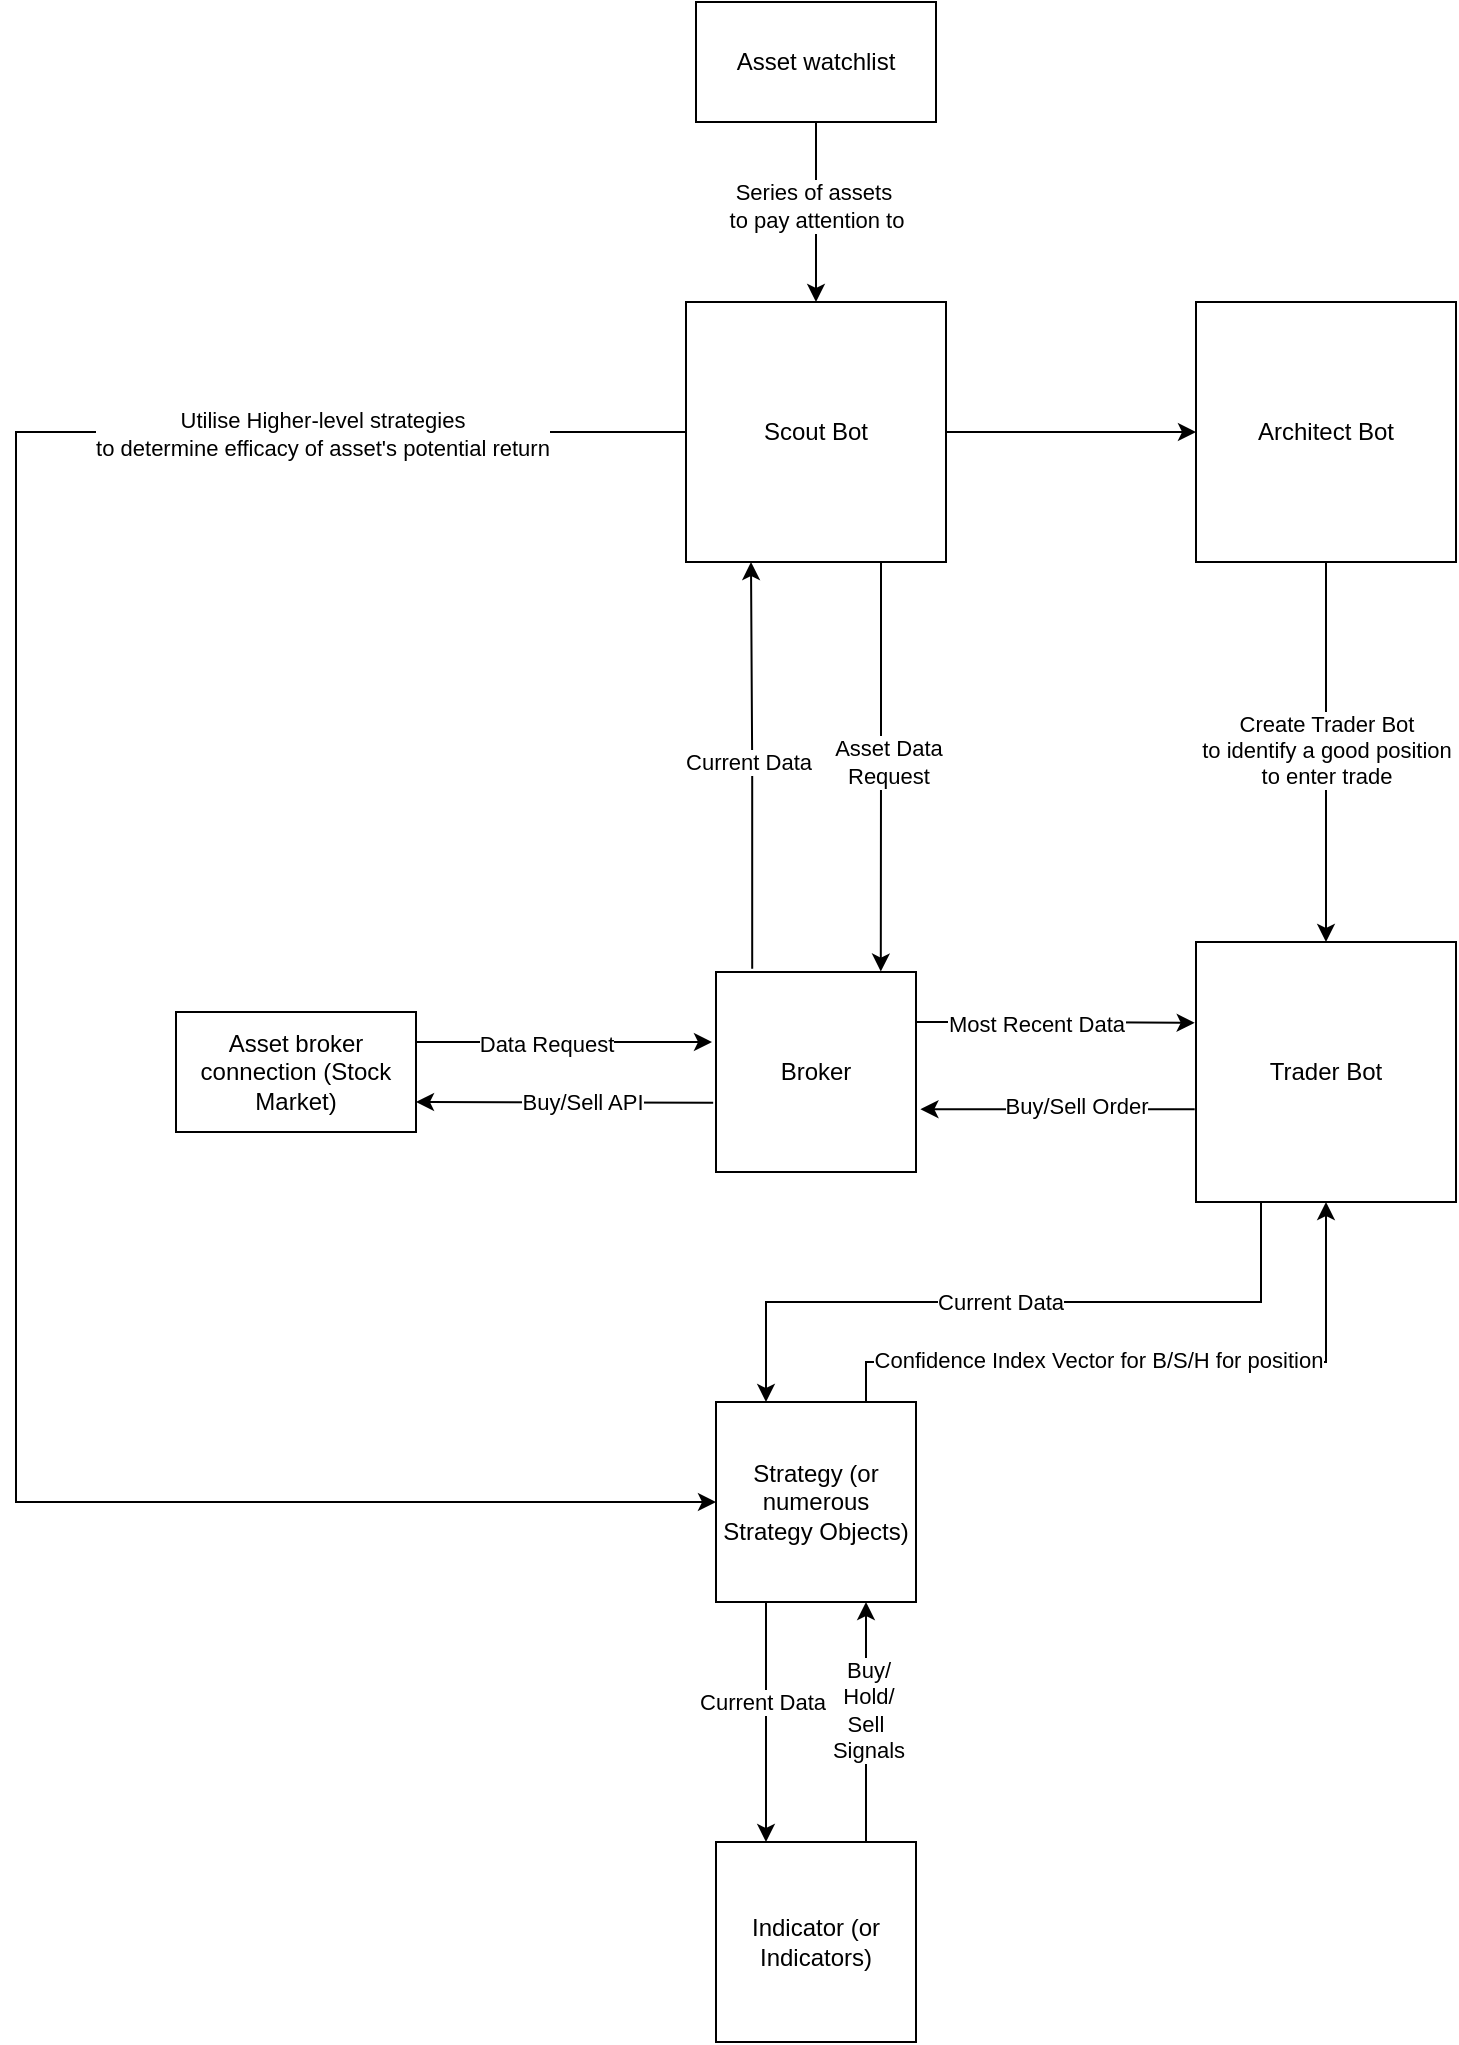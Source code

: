 <mxfile version="26.2.2">
  <diagram name="Page-1" id="FaeNN_bReVTmCNazX6wg">
    <mxGraphModel dx="1869" dy="1857" grid="1" gridSize="10" guides="1" tooltips="1" connect="1" arrows="1" fold="1" page="1" pageScale="1" pageWidth="827" pageHeight="1169" math="0" shadow="0">
      <root>
        <mxCell id="0" />
        <mxCell id="1" parent="0" />
        <mxCell id="UMajPe4foJJOFt-TKj5b-15" style="edgeStyle=orthogonalEdgeStyle;rounded=0;orthogonalLoop=1;jettySize=auto;html=1;exitX=0.25;exitY=1;exitDx=0;exitDy=0;entryX=0.25;entryY=0;entryDx=0;entryDy=0;" edge="1" parent="1" source="UMajPe4foJJOFt-TKj5b-1" target="UMajPe4foJJOFt-TKj5b-14">
          <mxGeometry relative="1" as="geometry" />
        </mxCell>
        <mxCell id="UMajPe4foJJOFt-TKj5b-16" value="Current Data" style="edgeLabel;html=1;align=center;verticalAlign=middle;resizable=0;points=[];" vertex="1" connectable="0" parent="UMajPe4foJJOFt-TKj5b-15">
          <mxGeometry x="0.038" relative="1" as="geometry">
            <mxPoint as="offset" />
          </mxGeometry>
        </mxCell>
        <mxCell id="UMajPe4foJJOFt-TKj5b-1" value="Trader Bot" style="whiteSpace=wrap;html=1;aspect=fixed;" vertex="1" parent="1">
          <mxGeometry x="370" y="170" width="130" height="130" as="geometry" />
        </mxCell>
        <mxCell id="UMajPe4foJJOFt-TKj5b-2" value="Broker" style="whiteSpace=wrap;html=1;aspect=fixed;" vertex="1" parent="1">
          <mxGeometry x="130" y="185" width="100" height="100" as="geometry" />
        </mxCell>
        <mxCell id="UMajPe4foJJOFt-TKj5b-3" value="Asset broker connection (Stock Market)" style="rounded=0;whiteSpace=wrap;html=1;" vertex="1" parent="1">
          <mxGeometry x="-140" y="205" width="120" height="60" as="geometry" />
        </mxCell>
        <mxCell id="UMajPe4foJJOFt-TKj5b-4" value="" style="endArrow=classic;html=1;rounded=0;exitX=1;exitY=0.25;exitDx=0;exitDy=0;entryX=-0.02;entryY=0.35;entryDx=0;entryDy=0;entryPerimeter=0;" edge="1" parent="1" source="UMajPe4foJJOFt-TKj5b-3" target="UMajPe4foJJOFt-TKj5b-2">
          <mxGeometry width="50" height="50" relative="1" as="geometry">
            <mxPoint x="390" y="450" as="sourcePoint" />
            <mxPoint x="440" y="400" as="targetPoint" />
          </mxGeometry>
        </mxCell>
        <mxCell id="UMajPe4foJJOFt-TKj5b-6" value="Data Request" style="edgeLabel;html=1;align=center;verticalAlign=middle;resizable=0;points=[];" vertex="1" connectable="0" parent="UMajPe4foJJOFt-TKj5b-4">
          <mxGeometry x="-0.049" y="-1" relative="1" as="geometry">
            <mxPoint x="-6" as="offset" />
          </mxGeometry>
        </mxCell>
        <mxCell id="UMajPe4foJJOFt-TKj5b-5" value="" style="endArrow=classic;html=1;rounded=0;exitX=-0.014;exitY=0.654;exitDx=0;exitDy=0;exitPerimeter=0;entryX=1;entryY=0.75;entryDx=0;entryDy=0;" edge="1" parent="1" source="UMajPe4foJJOFt-TKj5b-2" target="UMajPe4foJJOFt-TKj5b-3">
          <mxGeometry width="50" height="50" relative="1" as="geometry">
            <mxPoint x="140" y="330" as="sourcePoint" />
            <mxPoint x="190" y="280" as="targetPoint" />
          </mxGeometry>
        </mxCell>
        <mxCell id="UMajPe4foJJOFt-TKj5b-7" value="Buy/Sell API" style="edgeLabel;html=1;align=center;verticalAlign=middle;resizable=0;points=[];" vertex="1" connectable="0" parent="UMajPe4foJJOFt-TKj5b-5">
          <mxGeometry x="0.055" relative="1" as="geometry">
            <mxPoint x="13" as="offset" />
          </mxGeometry>
        </mxCell>
        <mxCell id="UMajPe4foJJOFt-TKj5b-8" value="" style="endArrow=classic;html=1;rounded=0;exitX=-0.005;exitY=0.643;exitDx=0;exitDy=0;exitPerimeter=0;entryX=1.022;entryY=0.686;entryDx=0;entryDy=0;entryPerimeter=0;" edge="1" parent="1" source="UMajPe4foJJOFt-TKj5b-1" target="UMajPe4foJJOFt-TKj5b-2">
          <mxGeometry width="50" height="50" relative="1" as="geometry">
            <mxPoint x="320" y="310" as="sourcePoint" />
            <mxPoint x="370" y="260" as="targetPoint" />
          </mxGeometry>
        </mxCell>
        <mxCell id="UMajPe4foJJOFt-TKj5b-9" value="Buy/Sell Order" style="edgeLabel;html=1;align=center;verticalAlign=middle;resizable=0;points=[];" vertex="1" connectable="0" parent="UMajPe4foJJOFt-TKj5b-8">
          <mxGeometry x="0.236" y="-2" relative="1" as="geometry">
            <mxPoint x="25" as="offset" />
          </mxGeometry>
        </mxCell>
        <mxCell id="UMajPe4foJJOFt-TKj5b-10" style="edgeStyle=orthogonalEdgeStyle;rounded=0;orthogonalLoop=1;jettySize=auto;html=1;exitX=1;exitY=0.25;exitDx=0;exitDy=0;entryX=-0.005;entryY=0.311;entryDx=0;entryDy=0;entryPerimeter=0;" edge="1" parent="1" source="UMajPe4foJJOFt-TKj5b-2" target="UMajPe4foJJOFt-TKj5b-1">
          <mxGeometry relative="1" as="geometry" />
        </mxCell>
        <mxCell id="UMajPe4foJJOFt-TKj5b-11" value="Most Recent Data" style="edgeLabel;html=1;align=center;verticalAlign=middle;resizable=0;points=[];" vertex="1" connectable="0" parent="UMajPe4foJJOFt-TKj5b-10">
          <mxGeometry x="-0.15" y="-1" relative="1" as="geometry">
            <mxPoint as="offset" />
          </mxGeometry>
        </mxCell>
        <mxCell id="UMajPe4foJJOFt-TKj5b-17" style="edgeStyle=orthogonalEdgeStyle;rounded=0;orthogonalLoop=1;jettySize=auto;html=1;exitX=0.75;exitY=0;exitDx=0;exitDy=0;entryX=0.5;entryY=1;entryDx=0;entryDy=0;" edge="1" parent="1" source="UMajPe4foJJOFt-TKj5b-14" target="UMajPe4foJJOFt-TKj5b-1">
          <mxGeometry relative="1" as="geometry">
            <Array as="points">
              <mxPoint x="205" y="380" />
              <mxPoint x="435" y="380" />
            </Array>
          </mxGeometry>
        </mxCell>
        <mxCell id="UMajPe4foJJOFt-TKj5b-18" value="Confidence Index Vector for B/S/H for position" style="edgeLabel;html=1;align=center;verticalAlign=middle;resizable=0;points=[];" vertex="1" connectable="0" parent="UMajPe4foJJOFt-TKj5b-17">
          <mxGeometry x="-0.13" y="1" relative="1" as="geometry">
            <mxPoint x="-8" as="offset" />
          </mxGeometry>
        </mxCell>
        <mxCell id="UMajPe4foJJOFt-TKj5b-20" style="edgeStyle=orthogonalEdgeStyle;rounded=0;orthogonalLoop=1;jettySize=auto;html=1;exitX=0.25;exitY=1;exitDx=0;exitDy=0;entryX=0.25;entryY=0;entryDx=0;entryDy=0;" edge="1" parent="1" source="UMajPe4foJJOFt-TKj5b-14" target="UMajPe4foJJOFt-TKj5b-19">
          <mxGeometry relative="1" as="geometry" />
        </mxCell>
        <mxCell id="UMajPe4foJJOFt-TKj5b-22" value="Current Data" style="edgeLabel;html=1;align=center;verticalAlign=middle;resizable=0;points=[];" vertex="1" connectable="0" parent="UMajPe4foJJOFt-TKj5b-20">
          <mxGeometry x="-0.169" y="-2" relative="1" as="geometry">
            <mxPoint as="offset" />
          </mxGeometry>
        </mxCell>
        <mxCell id="UMajPe4foJJOFt-TKj5b-14" value="Strategy (or numerous Strategy Objects)" style="whiteSpace=wrap;html=1;aspect=fixed;" vertex="1" parent="1">
          <mxGeometry x="130" y="400" width="100" height="100" as="geometry" />
        </mxCell>
        <mxCell id="UMajPe4foJJOFt-TKj5b-21" style="edgeStyle=orthogonalEdgeStyle;rounded=0;orthogonalLoop=1;jettySize=auto;html=1;exitX=0.75;exitY=0;exitDx=0;exitDy=0;entryX=0.75;entryY=1;entryDx=0;entryDy=0;" edge="1" parent="1" source="UMajPe4foJJOFt-TKj5b-19" target="UMajPe4foJJOFt-TKj5b-14">
          <mxGeometry relative="1" as="geometry" />
        </mxCell>
        <mxCell id="UMajPe4foJJOFt-TKj5b-23" value="Buy/&lt;div&gt;Hold/&lt;/div&gt;&lt;div&gt;Sell&amp;nbsp;&lt;/div&gt;&lt;div&gt;Signals&lt;/div&gt;" style="edgeLabel;html=1;align=center;verticalAlign=middle;resizable=0;points=[];" vertex="1" connectable="0" parent="UMajPe4foJJOFt-TKj5b-21">
          <mxGeometry x="0.098" y="-1" relative="1" as="geometry">
            <mxPoint as="offset" />
          </mxGeometry>
        </mxCell>
        <mxCell id="UMajPe4foJJOFt-TKj5b-19" value="Indicator (or Indicators)" style="whiteSpace=wrap;html=1;aspect=fixed;" vertex="1" parent="1">
          <mxGeometry x="130" y="620" width="100" height="100" as="geometry" />
        </mxCell>
        <mxCell id="UMajPe4foJJOFt-TKj5b-34" style="edgeStyle=orthogonalEdgeStyle;rounded=0;orthogonalLoop=1;jettySize=auto;html=1;exitX=1;exitY=0.5;exitDx=0;exitDy=0;entryX=0;entryY=0.5;entryDx=0;entryDy=0;" edge="1" parent="1" source="UMajPe4foJJOFt-TKj5b-24" target="UMajPe4foJJOFt-TKj5b-25">
          <mxGeometry relative="1" as="geometry" />
        </mxCell>
        <mxCell id="UMajPe4foJJOFt-TKj5b-38" style="edgeStyle=orthogonalEdgeStyle;rounded=0;orthogonalLoop=1;jettySize=auto;html=1;exitX=0;exitY=0.5;exitDx=0;exitDy=0;entryX=0;entryY=0.5;entryDx=0;entryDy=0;" edge="1" parent="1" source="UMajPe4foJJOFt-TKj5b-24" target="UMajPe4foJJOFt-TKj5b-14">
          <mxGeometry relative="1" as="geometry">
            <Array as="points">
              <mxPoint x="-220" y="-85" />
              <mxPoint x="-220" y="450" />
            </Array>
          </mxGeometry>
        </mxCell>
        <mxCell id="UMajPe4foJJOFt-TKj5b-39" value="Utilise Higher-level strategies&lt;div&gt;to determine efficacy of asset&#39;s potential return&lt;/div&gt;" style="edgeLabel;html=1;align=center;verticalAlign=middle;resizable=0;points=[];" vertex="1" connectable="0" parent="UMajPe4foJJOFt-TKj5b-38">
          <mxGeometry x="-0.701" y="1" relative="1" as="geometry">
            <mxPoint as="offset" />
          </mxGeometry>
        </mxCell>
        <mxCell id="UMajPe4foJJOFt-TKj5b-24" value="Scout Bot" style="whiteSpace=wrap;html=1;aspect=fixed;" vertex="1" parent="1">
          <mxGeometry x="115" y="-150" width="130" height="130" as="geometry" />
        </mxCell>
        <mxCell id="UMajPe4foJJOFt-TKj5b-40" style="edgeStyle=orthogonalEdgeStyle;rounded=0;orthogonalLoop=1;jettySize=auto;html=1;exitX=0.5;exitY=1;exitDx=0;exitDy=0;entryX=0.5;entryY=0;entryDx=0;entryDy=0;" edge="1" parent="1" source="UMajPe4foJJOFt-TKj5b-25" target="UMajPe4foJJOFt-TKj5b-1">
          <mxGeometry relative="1" as="geometry" />
        </mxCell>
        <mxCell id="UMajPe4foJJOFt-TKj5b-41" value="Create Trader Bot&lt;div&gt;to identify a good position&lt;/div&gt;&lt;div&gt;to enter trade&lt;/div&gt;" style="edgeLabel;html=1;align=center;verticalAlign=middle;resizable=0;points=[];" vertex="1" connectable="0" parent="UMajPe4foJJOFt-TKj5b-40">
          <mxGeometry x="-0.012" relative="1" as="geometry">
            <mxPoint as="offset" />
          </mxGeometry>
        </mxCell>
        <mxCell id="UMajPe4foJJOFt-TKj5b-25" value="Architect Bot" style="whiteSpace=wrap;html=1;aspect=fixed;" vertex="1" parent="1">
          <mxGeometry x="370" y="-150" width="130" height="130" as="geometry" />
        </mxCell>
        <mxCell id="UMajPe4foJJOFt-TKj5b-26" value="Asset watchlist" style="rounded=0;whiteSpace=wrap;html=1;" vertex="1" parent="1">
          <mxGeometry x="120" y="-300" width="120" height="60" as="geometry" />
        </mxCell>
        <mxCell id="UMajPe4foJJOFt-TKj5b-27" value="" style="endArrow=classic;html=1;rounded=0;exitX=0.5;exitY=1;exitDx=0;exitDy=0;entryX=0.5;entryY=0;entryDx=0;entryDy=0;" edge="1" parent="1" source="UMajPe4foJJOFt-TKj5b-26" target="UMajPe4foJJOFt-TKj5b-24">
          <mxGeometry width="50" height="50" relative="1" as="geometry">
            <mxPoint x="-195" as="sourcePoint" />
            <mxPoint x="-145" y="-50" as="targetPoint" />
          </mxGeometry>
        </mxCell>
        <mxCell id="UMajPe4foJJOFt-TKj5b-33" value="Series of assets&amp;nbsp;&lt;div&gt;to pay attention to&lt;/div&gt;" style="edgeLabel;html=1;align=center;verticalAlign=middle;resizable=0;points=[];" vertex="1" connectable="0" parent="UMajPe4foJJOFt-TKj5b-27">
          <mxGeometry x="-0.082" relative="1" as="geometry">
            <mxPoint as="offset" />
          </mxGeometry>
        </mxCell>
        <mxCell id="UMajPe4foJJOFt-TKj5b-29" style="edgeStyle=orthogonalEdgeStyle;rounded=0;orthogonalLoop=1;jettySize=auto;html=1;exitX=0.75;exitY=1;exitDx=0;exitDy=0;entryX=0.824;entryY=-0.002;entryDx=0;entryDy=0;entryPerimeter=0;" edge="1" parent="1" source="UMajPe4foJJOFt-TKj5b-24" target="UMajPe4foJJOFt-TKj5b-2">
          <mxGeometry relative="1" as="geometry" />
        </mxCell>
        <mxCell id="UMajPe4foJJOFt-TKj5b-31" value="Asset Data&lt;div&gt;Request&lt;/div&gt;" style="edgeLabel;html=1;align=center;verticalAlign=middle;resizable=0;points=[];" vertex="1" connectable="0" parent="UMajPe4foJJOFt-TKj5b-29">
          <mxGeometry x="-0.481" y="3" relative="1" as="geometry">
            <mxPoint y="47" as="offset" />
          </mxGeometry>
        </mxCell>
        <mxCell id="UMajPe4foJJOFt-TKj5b-30" style="edgeStyle=orthogonalEdgeStyle;rounded=0;orthogonalLoop=1;jettySize=auto;html=1;exitX=0.181;exitY=-0.016;exitDx=0;exitDy=0;entryX=0.25;entryY=1;entryDx=0;entryDy=0;exitPerimeter=0;" edge="1" parent="1" source="UMajPe4foJJOFt-TKj5b-2" target="UMajPe4foJJOFt-TKj5b-24">
          <mxGeometry relative="1" as="geometry" />
        </mxCell>
        <mxCell id="UMajPe4foJJOFt-TKj5b-32" value="Current Data" style="edgeLabel;html=1;align=center;verticalAlign=middle;resizable=0;points=[];" vertex="1" connectable="0" parent="UMajPe4foJJOFt-TKj5b-30">
          <mxGeometry x="-0.104" y="2" relative="1" as="geometry">
            <mxPoint y="-12" as="offset" />
          </mxGeometry>
        </mxCell>
      </root>
    </mxGraphModel>
  </diagram>
</mxfile>
